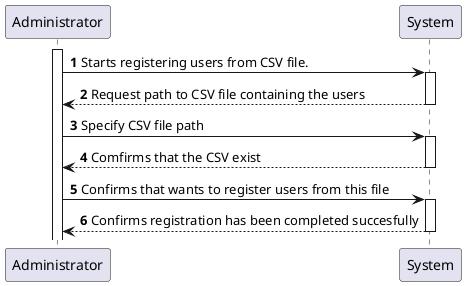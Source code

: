@startuml
'https://plantuml.com/sequence-diagram

autonumber
activate Administrator
Administrator -> System : Starts registering users from CSV file.
activate System
System --> Administrator : Request path to CSV file containing the users
deactivate System

Administrator -> System : Specify CSV file path
activate System
System --> Administrator : Comfirms that the CSV exist
deactivate System

Administrator -> System : Confirms that wants to register users from this file
activate System
System --> Administrator : Confirms registration has been completed succesfully
deactivate System

@enduml